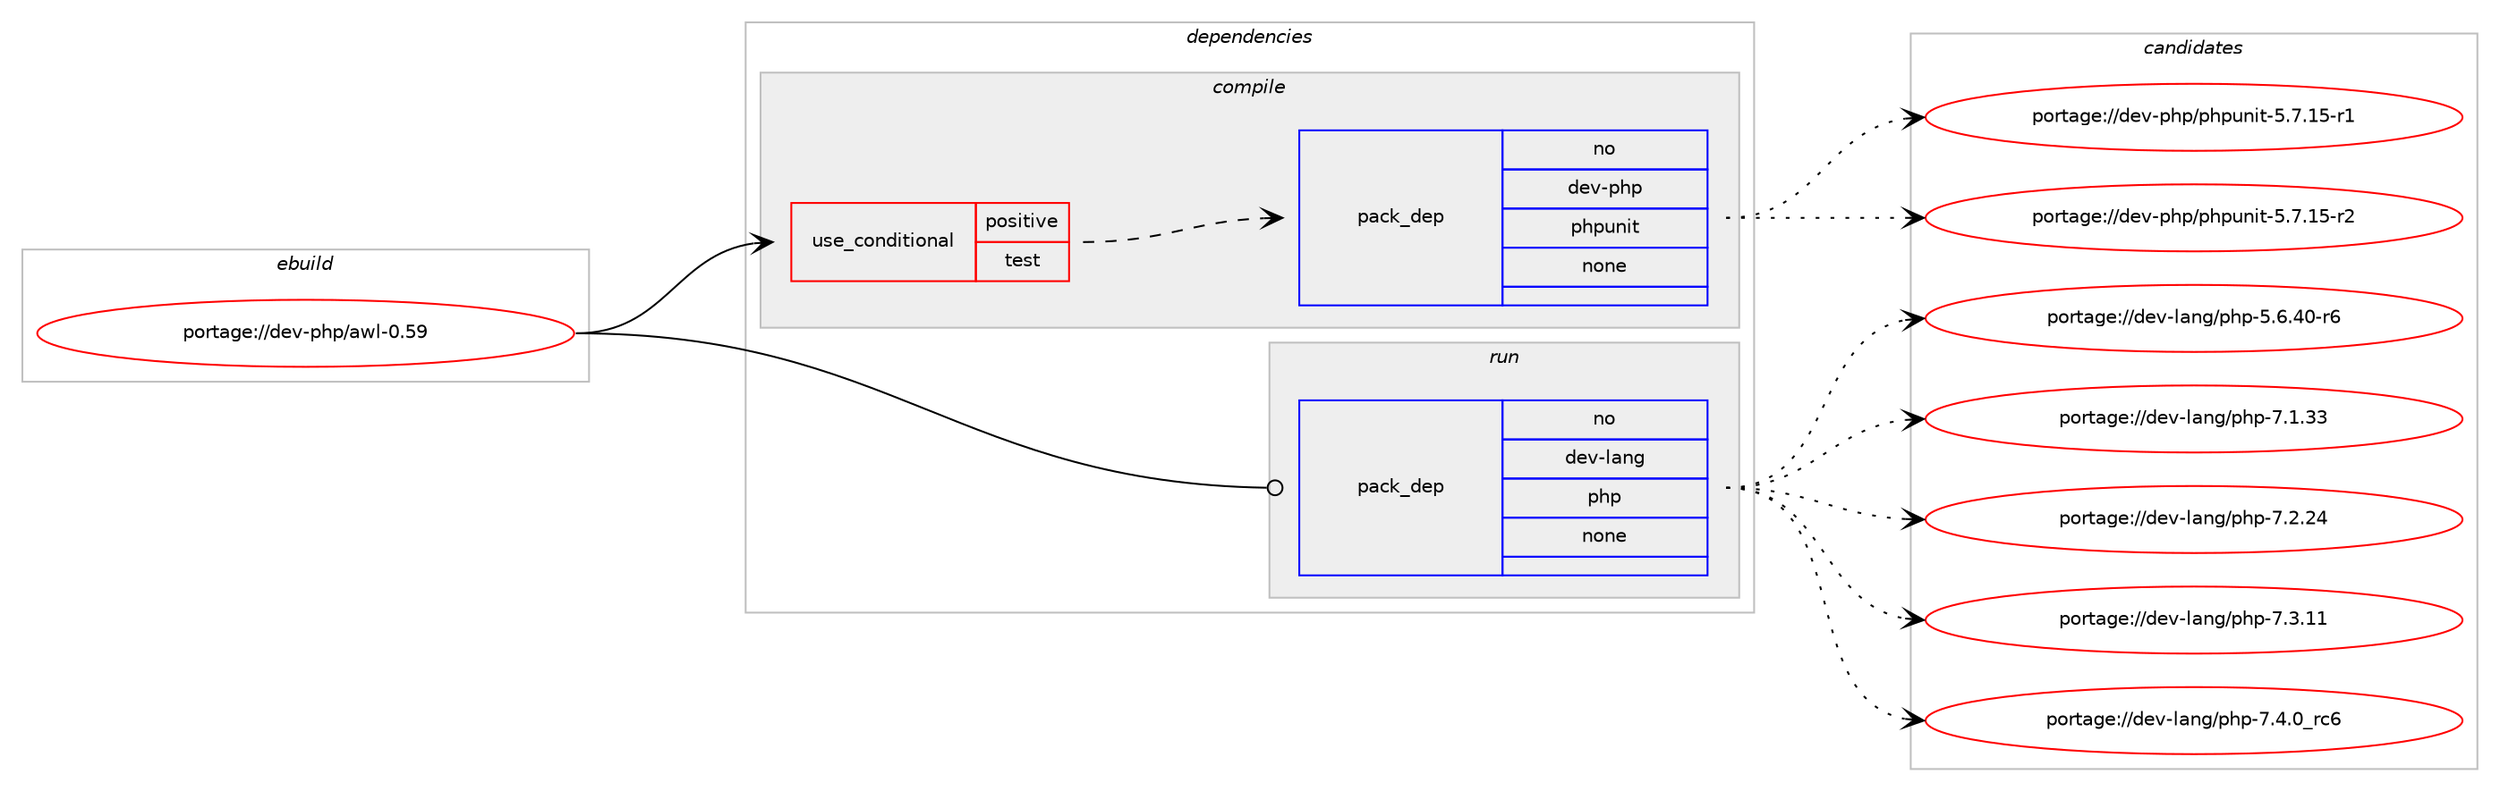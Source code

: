 digraph prolog {

# *************
# Graph options
# *************

newrank=true;
concentrate=true;
compound=true;
graph [rankdir=LR,fontname=Helvetica,fontsize=10,ranksep=1.5];#, ranksep=2.5, nodesep=0.2];
edge  [arrowhead=vee];
node  [fontname=Helvetica,fontsize=10];

# **********
# The ebuild
# **********

subgraph cluster_leftcol {
color=gray;
rank=same;
label=<<i>ebuild</i>>;
id [label="portage://dev-php/awl-0.59", color=red, width=4, href="../dev-php/awl-0.59.svg"];
}

# ****************
# The dependencies
# ****************

subgraph cluster_midcol {
color=gray;
label=<<i>dependencies</i>>;
subgraph cluster_compile {
fillcolor="#eeeeee";
style=filled;
label=<<i>compile</i>>;
subgraph cond24028 {
dependency124404 [label=<<TABLE BORDER="0" CELLBORDER="1" CELLSPACING="0" CELLPADDING="4"><TR><TD ROWSPAN="3" CELLPADDING="10">use_conditional</TD></TR><TR><TD>positive</TD></TR><TR><TD>test</TD></TR></TABLE>>, shape=none, color=red];
subgraph pack97172 {
dependency124405 [label=<<TABLE BORDER="0" CELLBORDER="1" CELLSPACING="0" CELLPADDING="4" WIDTH="220"><TR><TD ROWSPAN="6" CELLPADDING="30">pack_dep</TD></TR><TR><TD WIDTH="110">no</TD></TR><TR><TD>dev-php</TD></TR><TR><TD>phpunit</TD></TR><TR><TD>none</TD></TR><TR><TD></TD></TR></TABLE>>, shape=none, color=blue];
}
dependency124404:e -> dependency124405:w [weight=20,style="dashed",arrowhead="vee"];
}
id:e -> dependency124404:w [weight=20,style="solid",arrowhead="vee"];
}
subgraph cluster_compileandrun {
fillcolor="#eeeeee";
style=filled;
label=<<i>compile and run</i>>;
}
subgraph cluster_run {
fillcolor="#eeeeee";
style=filled;
label=<<i>run</i>>;
subgraph pack97173 {
dependency124406 [label=<<TABLE BORDER="0" CELLBORDER="1" CELLSPACING="0" CELLPADDING="4" WIDTH="220"><TR><TD ROWSPAN="6" CELLPADDING="30">pack_dep</TD></TR><TR><TD WIDTH="110">no</TD></TR><TR><TD>dev-lang</TD></TR><TR><TD>php</TD></TR><TR><TD>none</TD></TR><TR><TD></TD></TR></TABLE>>, shape=none, color=blue];
}
id:e -> dependency124406:w [weight=20,style="solid",arrowhead="odot"];
}
}

# **************
# The candidates
# **************

subgraph cluster_choices {
rank=same;
color=gray;
label=<<i>candidates</i>>;

subgraph choice97172 {
color=black;
nodesep=1;
choiceportage1001011184511210411247112104112117110105116455346554649534511449 [label="portage://dev-php/phpunit-5.7.15-r1", color=red, width=4,href="../dev-php/phpunit-5.7.15-r1.svg"];
choiceportage1001011184511210411247112104112117110105116455346554649534511450 [label="portage://dev-php/phpunit-5.7.15-r2", color=red, width=4,href="../dev-php/phpunit-5.7.15-r2.svg"];
dependency124405:e -> choiceportage1001011184511210411247112104112117110105116455346554649534511449:w [style=dotted,weight="100"];
dependency124405:e -> choiceportage1001011184511210411247112104112117110105116455346554649534511450:w [style=dotted,weight="100"];
}
subgraph choice97173 {
color=black;
nodesep=1;
choiceportage100101118451089711010347112104112455346544652484511454 [label="portage://dev-lang/php-5.6.40-r6", color=red, width=4,href="../dev-lang/php-5.6.40-r6.svg"];
choiceportage10010111845108971101034711210411245554649465151 [label="portage://dev-lang/php-7.1.33", color=red, width=4,href="../dev-lang/php-7.1.33.svg"];
choiceportage10010111845108971101034711210411245554650465052 [label="portage://dev-lang/php-7.2.24", color=red, width=4,href="../dev-lang/php-7.2.24.svg"];
choiceportage10010111845108971101034711210411245554651464949 [label="portage://dev-lang/php-7.3.11", color=red, width=4,href="../dev-lang/php-7.3.11.svg"];
choiceportage100101118451089711010347112104112455546524648951149954 [label="portage://dev-lang/php-7.4.0_rc6", color=red, width=4,href="../dev-lang/php-7.4.0_rc6.svg"];
dependency124406:e -> choiceportage100101118451089711010347112104112455346544652484511454:w [style=dotted,weight="100"];
dependency124406:e -> choiceportage10010111845108971101034711210411245554649465151:w [style=dotted,weight="100"];
dependency124406:e -> choiceportage10010111845108971101034711210411245554650465052:w [style=dotted,weight="100"];
dependency124406:e -> choiceportage10010111845108971101034711210411245554651464949:w [style=dotted,weight="100"];
dependency124406:e -> choiceportage100101118451089711010347112104112455546524648951149954:w [style=dotted,weight="100"];
}
}

}

